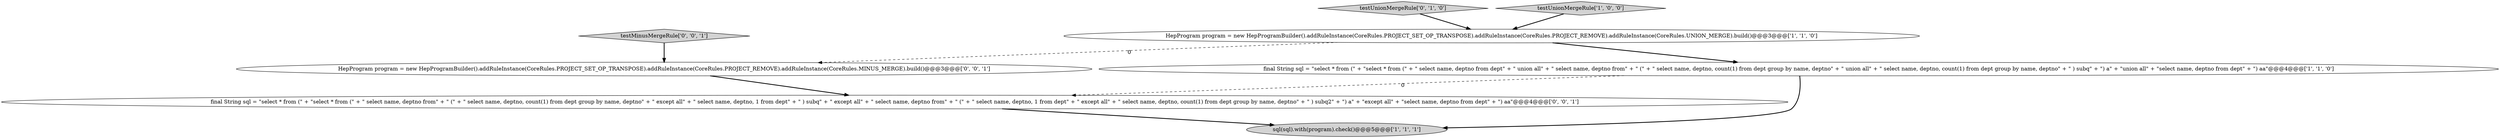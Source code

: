 digraph {
7 [style = filled, label = "testMinusMergeRule['0', '0', '1']", fillcolor = lightgray, shape = diamond image = "AAA0AAABBB3BBB"];
4 [style = filled, label = "testUnionMergeRule['0', '1', '0']", fillcolor = lightgray, shape = diamond image = "AAA0AAABBB2BBB"];
2 [style = filled, label = "HepProgram program = new HepProgramBuilder().addRuleInstance(CoreRules.PROJECT_SET_OP_TRANSPOSE).addRuleInstance(CoreRules.PROJECT_REMOVE).addRuleInstance(CoreRules.UNION_MERGE).build()@@@3@@@['1', '1', '0']", fillcolor = white, shape = ellipse image = "AAA0AAABBB1BBB"];
6 [style = filled, label = "final String sql = \"select * from (\" + \"select * from (\" + \" select name, deptno from\" + \" (\" + \" select name, deptno, count(1) from dept group by name, deptno\" + \" except all\" + \" select name, deptno, 1 from dept\" + \" ) subq\" + \" except all\" + \" select name, deptno from\" + \" (\" + \" select name, deptno, 1 from dept\" + \" except all\" + \" select name, deptno, count(1) from dept group by name, deptno\" + \" ) subq2\" + \") a\" + \"except all\" + \"select name, deptno from dept\" + \") aa\"@@@4@@@['0', '0', '1']", fillcolor = white, shape = ellipse image = "AAA0AAABBB3BBB"];
5 [style = filled, label = "HepProgram program = new HepProgramBuilder().addRuleInstance(CoreRules.PROJECT_SET_OP_TRANSPOSE).addRuleInstance(CoreRules.PROJECT_REMOVE).addRuleInstance(CoreRules.MINUS_MERGE).build()@@@3@@@['0', '0', '1']", fillcolor = white, shape = ellipse image = "AAA0AAABBB3BBB"];
3 [style = filled, label = "final String sql = \"select * from (\" + \"select * from (\" + \" select name, deptno from dept\" + \" union all\" + \" select name, deptno from\" + \" (\" + \" select name, deptno, count(1) from dept group by name, deptno\" + \" union all\" + \" select name, deptno, count(1) from dept group by name, deptno\" + \" ) subq\" + \") a\" + \"union all\" + \"select name, deptno from dept\" + \") aa\"@@@4@@@['1', '1', '0']", fillcolor = white, shape = ellipse image = "AAA0AAABBB1BBB"];
0 [style = filled, label = "sql(sql).with(program).check()@@@5@@@['1', '1', '1']", fillcolor = lightgray, shape = ellipse image = "AAA0AAABBB1BBB"];
1 [style = filled, label = "testUnionMergeRule['1', '0', '0']", fillcolor = lightgray, shape = diamond image = "AAA0AAABBB1BBB"];
2->5 [style = dashed, label="0"];
1->2 [style = bold, label=""];
7->5 [style = bold, label=""];
6->0 [style = bold, label=""];
3->6 [style = dashed, label="0"];
4->2 [style = bold, label=""];
5->6 [style = bold, label=""];
3->0 [style = bold, label=""];
2->3 [style = bold, label=""];
}
